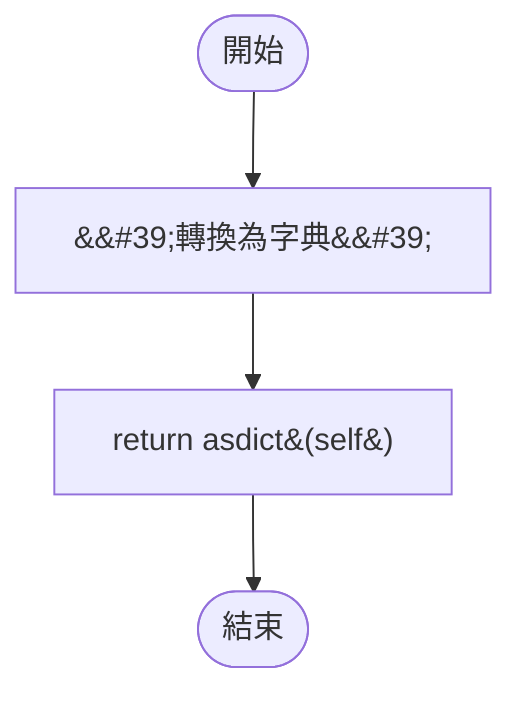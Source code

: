 flowchart TB
    n1([開始])
    n2([結束])
    n3[&amp;&#35;39;轉換為字典&amp;&#35;39;]
    n4[return asdict&#40;self&#41;]
    n1 --> n3
    n3 --> n4
    n4 --> n2